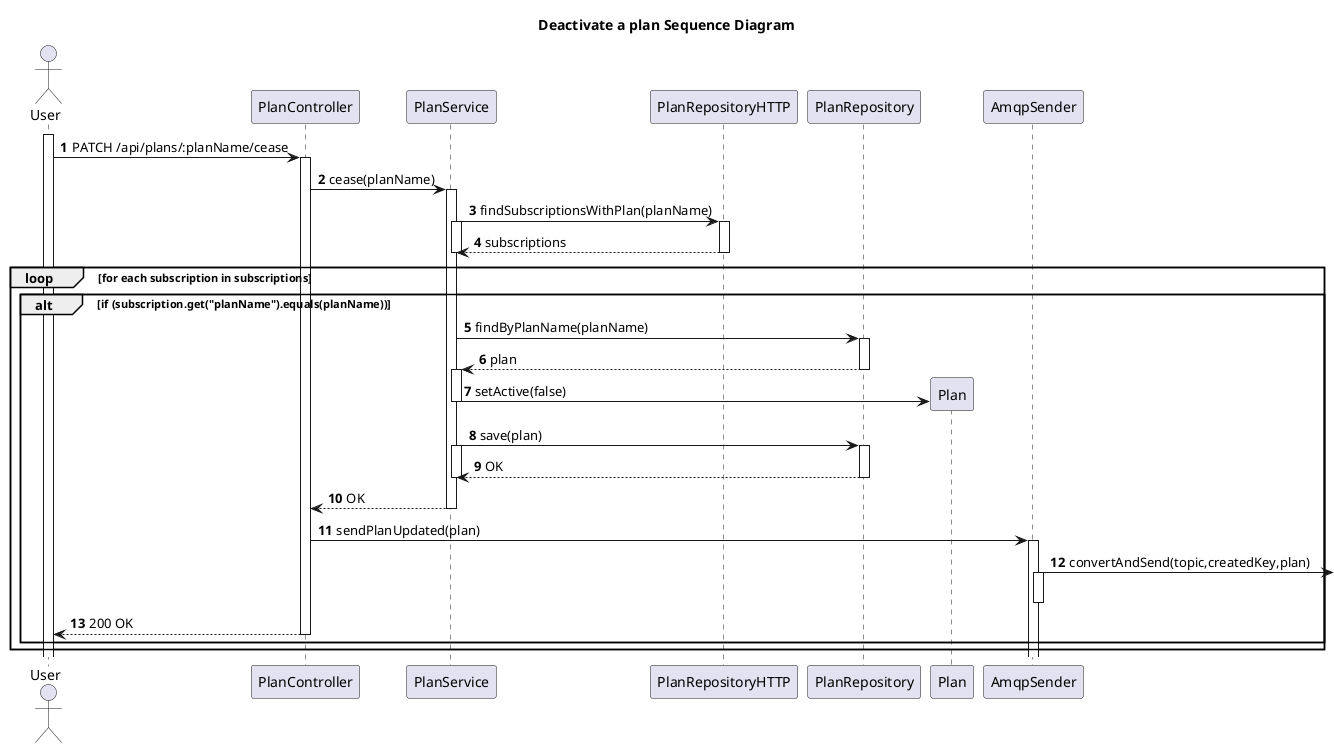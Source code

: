 @startuml
'https://plantuml.com/sequence-diagram

title Deactivate a plan Sequence Diagram
autoactivate on
autonumber

actor "User" as User
participant "PlanController" as Controller
participant "PlanService" as Service
participant "PlanRepositoryHTTP" as HttpRepo
participant "PlanRepository" as PlanRepo
participant "Plan" as Plan
participant "AmqpSender" as Sender


activate User

User -> Controller: PATCH /api/plans/:planName/cease

Controller -> Service: cease(planName)
Service -> HttpRepo: findSubscriptionsWithPlan(planName)
activate Service
HttpRepo --> Service: subscriptions
deactivate Service
loop for each subscription in subscriptions
    alt if (subscription.get("planName").equals(planName))
        Service -> PlanRepo: findByPlanName(planName)
        PlanRepo --> Service: plan
        activate Service
        Service -> Plan**: setActive(false)
        deactivate Service
        Service -> PlanRepo: save(plan)
        activate Service
        PlanRepo --> Service: OK
        deactivate Service
        Service --> Controller: OK
        Controller -> Sender: sendPlanUpdated(plan)
        Sender -> : convertAndSend(topic,createdKey,plan)
        deactivate Sender
        Controller --> User: 200 OK
    end
end

@enduml
